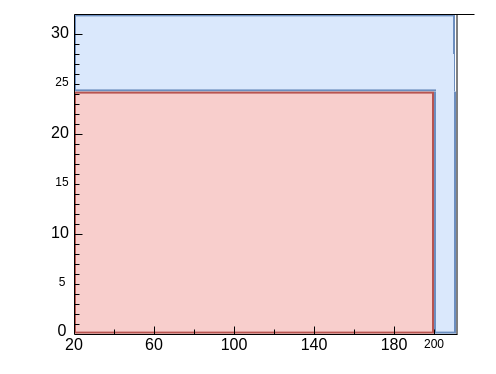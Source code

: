 <mxfile version="24.7.7">
  <diagram name="Page-1" id="2YBvvXClWsGukQMizWep">
    <mxGraphModel dx="233" dy="425" grid="1" gridSize="5" guides="1" tooltips="1" connect="1" arrows="1" fold="1" page="1" pageScale="1" pageWidth="850" pageHeight="1100" math="0" shadow="0">
      <root>
        <mxCell id="0" />
        <mxCell id="1" parent="0" />
        <mxCell id="fkxoJw_FiIvYXWFRIx9n-25" value="&lt;font style=&quot;font-size: 6px;&quot;&gt;15&lt;/font&gt;&lt;span style=&quot;color: rgba(0, 0, 0, 0); font-family: monospace; font-size: 0px; text-align: start; text-wrap: nowrap;&quot;&gt;%3CmxGraphModel%3E%3Croot%3E%3CmxCell%20id%3D%220%22%2F%3E%3CmxCell%20id%3D%221%22%20parent%3D%220%22%2F%3E%3CmxCell%20id%3D%222%22%20value%3D%22%26lt%3Bfont%20style%3D%26quot%3Bfont-size%3A%204px%3B%26quot%3B%26gt%3B12%26lt%3B%2Ffont%26gt%3B%22%20style%3D%22text%3Bhtml%3D1%3Balign%3Dcenter%3BverticalAlign%3Dmiddle%3BwhiteSpace%3Dwrap%3Brounded%3D0%3B%22%20vertex%3D%221%22%20parent%3D%221%22%3E%3CmxGeometry%20x%3D%22404%22%20y%3D%22402%22%20width%3D%2260%22%20height%3D%2230%22%20as%3D%22geometry%22%2F%3E%3C%2FmxCell%3E%3C%2Froot%3E%3C%2FmxGraphModel%3E&lt;/span&gt;&lt;span style=&quot;color: rgba(0, 0, 0, 0); font-family: monospace; font-size: 0px; text-align: start; text-wrap: nowrap;&quot;&gt;%3CmxGraphModel%3E%3Croot%3E%3CmxCell%20id%3D%220%22%2F%3E%3CmxCell%20id%3D%221%22%20parent%3D%220%22%2F%3E%3CmxCell%20id%3D%222%22%20value%3D%22%26lt%3Bfont%20style%3D%26quot%3Bfont-size%3A%204px%3B%26quot%3B%26gt%3B12%26lt%3B%2Ffont%26gt%3B%22%20style%3D%22text%3Bhtml%3D1%3Balign%3Dcenter%3BverticalAlign%3Dmiddle%3BwhiteSpace%3Dwrap%3Brounded%3D0%3B%22%20vertex%3D%221%22%20parent%3D%221%22%3E%3CmxGeometry%20x%3D%22404%22%20y%3D%22402%22%20width%3D%2260%22%20height%3D%2230%22%20as%3D%22geometry%22%2F%3E%3C%2FmxCell%3E%3C%2Froot%3E%3C%2FmxGraphModel%3E&lt;/span&gt;" style="text;html=1;align=center;verticalAlign=middle;whiteSpace=wrap;rounded=0;" vertex="1" parent="1">
          <mxGeometry x="404" y="387" width="60" height="30" as="geometry" />
        </mxCell>
        <mxCell id="fkxoJw_FiIvYXWFRIx9n-4" value="&lt;font style=&quot;font-size: 8px;&quot;&gt;20&lt;/font&gt;" style="text;html=1;align=center;verticalAlign=middle;whiteSpace=wrap;rounded=0;" vertex="1" parent="1">
          <mxGeometry x="403" y="363" width="60" height="30" as="geometry" />
        </mxCell>
        <mxCell id="fkxoJw_FiIvYXWFRIx9n-3" value="&lt;font style=&quot;font-size: 8px;&quot;&gt;10&lt;/font&gt;" style="text;html=1;align=center;verticalAlign=middle;whiteSpace=wrap;rounded=0;" vertex="1" parent="1">
          <mxGeometry x="403" y="413" width="60" height="30" as="geometry" />
        </mxCell>
        <mxCell id="GQAdlAE5HYUgt-AYLH03-14" value="&lt;font style=&quot;font-size: 6px;&quot;&gt;200&lt;/font&gt;" style="text;html=1;align=center;verticalAlign=middle;whiteSpace=wrap;rounded=0;" parent="1" vertex="1">
          <mxGeometry x="589.9" y="468" width="60" height="30" as="geometry" />
        </mxCell>
        <mxCell id="xvQEQHH_XLuV9ZaB941X-30" value="" style="rounded=0;whiteSpace=wrap;html=1;fillColor=#dae8fc;strokeColor=#6c8ebf;" parent="1" vertex="1">
          <mxGeometry x="620.5" y="359.3" width="10" height="120" as="geometry" />
        </mxCell>
        <mxCell id="xvQEQHH_XLuV9ZaB941X-29" value="" style="rounded=0;whiteSpace=wrap;html=1;fillColor=#dae8fc;strokeColor=#6c8ebf;" parent="1" vertex="1">
          <mxGeometry x="440.5" y="320.7" width="189.5" height="37.5" as="geometry" />
        </mxCell>
        <mxCell id="xvQEQHH_XLuV9ZaB941X-28" value="" style="rounded=0;whiteSpace=wrap;html=1;fillColor=#f8cecc;strokeColor=#b85450;" parent="1" vertex="1">
          <mxGeometry x="440.5" y="359.3" width="179" height="120" as="geometry" />
        </mxCell>
        <mxCell id="xvQEQHH_XLuV9ZaB941X-1" value="" style="endArrow=none;html=1;rounded=0;strokeWidth=0.5;" parent="1" edge="1">
          <mxGeometry width="50" height="50" relative="1" as="geometry">
            <mxPoint x="440" y="480" as="sourcePoint" />
            <mxPoint x="631.5" y="480" as="targetPoint" />
          </mxGeometry>
        </mxCell>
        <mxCell id="xvQEQHH_XLuV9ZaB941X-2" value="" style="endArrow=none;html=1;rounded=0;strokeWidth=0.5;" parent="1" edge="1">
          <mxGeometry width="50" height="50" relative="1" as="geometry">
            <mxPoint x="440" y="480" as="sourcePoint" />
            <mxPoint x="440" y="320" as="targetPoint" />
          </mxGeometry>
        </mxCell>
        <mxCell id="xvQEQHH_XLuV9ZaB941X-3" value="" style="endArrow=none;html=1;rounded=0;strokeWidth=0.5;" parent="1" edge="1">
          <mxGeometry width="50" height="50" relative="1" as="geometry">
            <mxPoint x="440" y="320" as="sourcePoint" />
            <mxPoint x="640" y="320" as="targetPoint" />
          </mxGeometry>
        </mxCell>
        <mxCell id="xvQEQHH_XLuV9ZaB941X-4" value="" style="endArrow=none;html=1;rounded=0;strokeWidth=0.5;" parent="1" edge="1">
          <mxGeometry width="50" height="50" relative="1" as="geometry">
            <mxPoint x="631.25" y="480" as="sourcePoint" />
            <mxPoint x="631.25" y="320" as="targetPoint" />
          </mxGeometry>
        </mxCell>
        <mxCell id="xvQEQHH_XLuV9ZaB941X-5" value="" style="endArrow=none;html=1;rounded=0;strokeWidth=0.5;arcSize=20;" parent="1" edge="1">
          <mxGeometry width="50" height="50" relative="1" as="geometry">
            <mxPoint x="460" y="480" as="sourcePoint" />
            <mxPoint x="460" y="477.5" as="targetPoint" />
          </mxGeometry>
        </mxCell>
        <mxCell id="xvQEQHH_XLuV9ZaB941X-6" value="" style="endArrow=none;html=1;rounded=0;strokeWidth=0.5;arcSize=20;" parent="1" edge="1">
          <mxGeometry width="50" height="50" relative="1" as="geometry">
            <mxPoint x="480" y="480" as="sourcePoint" />
            <mxPoint x="480" y="476" as="targetPoint" />
          </mxGeometry>
        </mxCell>
        <mxCell id="xvQEQHH_XLuV9ZaB941X-8" value="" style="endArrow=none;html=1;rounded=0;strokeWidth=0.5;arcSize=20;" parent="1" edge="1">
          <mxGeometry width="50" height="50" relative="1" as="geometry">
            <mxPoint x="500" y="480" as="sourcePoint" />
            <mxPoint x="500" y="477.5" as="targetPoint" />
          </mxGeometry>
        </mxCell>
        <mxCell id="xvQEQHH_XLuV9ZaB941X-10" value="" style="endArrow=none;html=1;rounded=0;strokeWidth=0.5;arcSize=20;" parent="1" edge="1">
          <mxGeometry width="50" height="50" relative="1" as="geometry">
            <mxPoint x="560" y="480" as="sourcePoint" />
            <mxPoint x="560" y="476" as="targetPoint" />
          </mxGeometry>
        </mxCell>
        <mxCell id="xvQEQHH_XLuV9ZaB941X-11" value="" style="endArrow=none;html=1;rounded=0;strokeWidth=0.5;arcSize=20;" parent="1" edge="1">
          <mxGeometry width="50" height="50" relative="1" as="geometry">
            <mxPoint x="520" y="480" as="sourcePoint" />
            <mxPoint x="520" y="476" as="targetPoint" />
          </mxGeometry>
        </mxCell>
        <mxCell id="xvQEQHH_XLuV9ZaB941X-12" value="" style="endArrow=none;html=1;rounded=0;strokeWidth=0.5;arcSize=20;" parent="1" edge="1">
          <mxGeometry width="50" height="50" relative="1" as="geometry">
            <mxPoint x="600" y="480" as="sourcePoint" />
            <mxPoint x="600" y="476" as="targetPoint" />
          </mxGeometry>
        </mxCell>
        <mxCell id="xvQEQHH_XLuV9ZaB941X-15" value="" style="endArrow=none;html=1;rounded=0;strokeWidth=0.5;arcSize=20;" parent="1" edge="1">
          <mxGeometry width="50" height="50" relative="1" as="geometry">
            <mxPoint x="540" y="480" as="sourcePoint" />
            <mxPoint x="540" y="477.5" as="targetPoint" />
          </mxGeometry>
        </mxCell>
        <mxCell id="xvQEQHH_XLuV9ZaB941X-16" value="" style="endArrow=none;html=1;rounded=0;strokeWidth=0.5;arcSize=20;" parent="1" edge="1">
          <mxGeometry width="50" height="50" relative="1" as="geometry">
            <mxPoint x="580" y="480" as="sourcePoint" />
            <mxPoint x="580" y="477.5" as="targetPoint" />
          </mxGeometry>
        </mxCell>
        <mxCell id="xvQEQHH_XLuV9ZaB941X-17" value="" style="endArrow=none;html=1;rounded=0;strokeWidth=0.5;arcSize=20;" parent="1" edge="1">
          <mxGeometry width="50" height="50" relative="1" as="geometry">
            <mxPoint x="620" y="480" as="sourcePoint" />
            <mxPoint x="620" y="477.5" as="targetPoint" />
          </mxGeometry>
        </mxCell>
        <mxCell id="xvQEQHH_XLuV9ZaB941X-21" value="" style="endArrow=none;html=1;rounded=0;strokeWidth=0.5;arcSize=20;" parent="1" edge="1">
          <mxGeometry width="50" height="50" relative="1" as="geometry">
            <mxPoint x="444" y="430" as="sourcePoint" />
            <mxPoint x="440" y="430" as="targetPoint" />
          </mxGeometry>
        </mxCell>
        <mxCell id="xvQEQHH_XLuV9ZaB941X-26" value="" style="endArrow=none;html=1;rounded=0;strokeWidth=0.5;arcSize=20;" parent="1" edge="1">
          <mxGeometry width="50" height="50" relative="1" as="geometry">
            <mxPoint x="444" y="380" as="sourcePoint" />
            <mxPoint x="440" y="380" as="targetPoint" />
          </mxGeometry>
        </mxCell>
        <mxCell id="xvQEQHH_XLuV9ZaB941X-27" value="" style="endArrow=none;html=1;rounded=0;strokeWidth=0.5;arcSize=20;" parent="1" edge="1">
          <mxGeometry width="50" height="50" relative="1" as="geometry">
            <mxPoint x="440" y="340" as="sourcePoint" />
            <mxPoint x="442.5" y="340" as="targetPoint" />
          </mxGeometry>
        </mxCell>
        <mxCell id="xvQEQHH_XLuV9ZaB941X-31" value="" style="rounded=0;whiteSpace=wrap;html=1;fillColor=#dae8fc;strokeColor=none;" parent="1" vertex="1">
          <mxGeometry x="621" y="340" width="9" height="61" as="geometry" />
        </mxCell>
        <mxCell id="GQAdlAE5HYUgt-AYLH03-1" value="&lt;font style=&quot;font-size: 8px;&quot;&gt;20&lt;/font&gt;" style="text;html=1;align=center;verticalAlign=middle;whiteSpace=wrap;rounded=0;" parent="1" vertex="1">
          <mxGeometry x="410" y="469" width="60" height="30" as="geometry" />
        </mxCell>
        <mxCell id="GQAdlAE5HYUgt-AYLH03-2" value="&lt;font style=&quot;font-size: 8px;&quot;&gt;60&lt;/font&gt;" style="text;html=1;align=center;verticalAlign=middle;whiteSpace=wrap;rounded=0;" parent="1" vertex="1">
          <mxGeometry x="450" y="469" width="60" height="30" as="geometry" />
        </mxCell>
        <mxCell id="GQAdlAE5HYUgt-AYLH03-3" value="&lt;font style=&quot;font-size: 8px;&quot;&gt;100&lt;/font&gt;" style="text;html=1;align=center;verticalAlign=middle;whiteSpace=wrap;rounded=0;" parent="1" vertex="1">
          <mxGeometry x="490" y="469" width="60" height="30" as="geometry" />
        </mxCell>
        <mxCell id="GQAdlAE5HYUgt-AYLH03-4" value="&lt;font style=&quot;font-size: 8px;&quot;&gt;140&lt;/font&gt;" style="text;html=1;align=center;verticalAlign=middle;whiteSpace=wrap;rounded=0;" parent="1" vertex="1">
          <mxGeometry x="529.9" y="469" width="60" height="30" as="geometry" />
        </mxCell>
        <mxCell id="GQAdlAE5HYUgt-AYLH03-5" value="&lt;font style=&quot;font-size: 8px;&quot;&gt;180&lt;/font&gt;" style="text;html=1;align=center;verticalAlign=middle;whiteSpace=wrap;rounded=0;" parent="1" vertex="1">
          <mxGeometry x="570" y="469" width="60" height="30" as="geometry" />
        </mxCell>
        <mxCell id="GQAdlAE5HYUgt-AYLH03-8" value="&lt;font style=&quot;font-size: 8px;&quot;&gt;0&lt;/font&gt;" style="text;html=1;align=center;verticalAlign=middle;whiteSpace=wrap;rounded=0;" parent="1" vertex="1">
          <mxGeometry x="404" y="462" width="60" height="30" as="geometry" />
        </mxCell>
        <mxCell id="fkxoJw_FiIvYXWFRIx9n-5" value="&lt;font style=&quot;font-size: 8px;&quot;&gt;30&lt;/font&gt;" style="text;html=1;align=center;verticalAlign=middle;whiteSpace=wrap;rounded=0;" vertex="1" parent="1">
          <mxGeometry x="403" y="313" width="60" height="30" as="geometry" />
        </mxCell>
        <mxCell id="fkxoJw_FiIvYXWFRIx9n-6" value="" style="endArrow=none;html=1;rounded=0;strokeWidth=0.5;arcSize=20;" edge="1" parent="1">
          <mxGeometry width="50" height="50" relative="1" as="geometry">
            <mxPoint x="440" y="405" as="sourcePoint" />
            <mxPoint x="442.5" y="405" as="targetPoint" />
          </mxGeometry>
        </mxCell>
        <mxCell id="fkxoJw_FiIvYXWFRIx9n-7" value="" style="endArrow=none;html=1;rounded=0;strokeWidth=0.5;arcSize=20;" edge="1" parent="1">
          <mxGeometry width="50" height="50" relative="1" as="geometry">
            <mxPoint x="440" y="410" as="sourcePoint" />
            <mxPoint x="442.5" y="410" as="targetPoint" />
          </mxGeometry>
        </mxCell>
        <mxCell id="fkxoJw_FiIvYXWFRIx9n-8" value="" style="endArrow=none;html=1;rounded=0;strokeWidth=0.5;arcSize=20;" edge="1" parent="1">
          <mxGeometry width="50" height="50" relative="1" as="geometry">
            <mxPoint x="440" y="415" as="sourcePoint" />
            <mxPoint x="442.5" y="415" as="targetPoint" />
          </mxGeometry>
        </mxCell>
        <mxCell id="fkxoJw_FiIvYXWFRIx9n-9" value="" style="endArrow=none;html=1;rounded=0;strokeWidth=0.5;arcSize=20;" edge="1" parent="1">
          <mxGeometry width="50" height="50" relative="1" as="geometry">
            <mxPoint x="440" y="420" as="sourcePoint" />
            <mxPoint x="442.5" y="420" as="targetPoint" />
          </mxGeometry>
        </mxCell>
        <mxCell id="fkxoJw_FiIvYXWFRIx9n-10" value="" style="endArrow=none;html=1;rounded=0;strokeWidth=0.5;arcSize=20;" edge="1" parent="1">
          <mxGeometry width="50" height="50" relative="1" as="geometry">
            <mxPoint x="440" y="425" as="sourcePoint" />
            <mxPoint x="442.5" y="425" as="targetPoint" />
          </mxGeometry>
        </mxCell>
        <mxCell id="fkxoJw_FiIvYXWFRIx9n-11" value="" style="endArrow=none;html=1;rounded=0;strokeWidth=0.5;arcSize=20;" edge="1" parent="1">
          <mxGeometry width="50" height="50" relative="1" as="geometry">
            <mxPoint x="440" y="385" as="sourcePoint" />
            <mxPoint x="442.5" y="385" as="targetPoint" />
          </mxGeometry>
        </mxCell>
        <mxCell id="fkxoJw_FiIvYXWFRIx9n-12" value="" style="endArrow=none;html=1;rounded=0;strokeWidth=0.5;arcSize=20;" edge="1" parent="1">
          <mxGeometry width="50" height="50" relative="1" as="geometry">
            <mxPoint x="440" y="390" as="sourcePoint" />
            <mxPoint x="442.5" y="390" as="targetPoint" />
          </mxGeometry>
        </mxCell>
        <mxCell id="fkxoJw_FiIvYXWFRIx9n-13" value="" style="endArrow=none;html=1;rounded=0;strokeWidth=0.5;arcSize=20;" edge="1" parent="1">
          <mxGeometry width="50" height="50" relative="1" as="geometry">
            <mxPoint x="440" y="395" as="sourcePoint" />
            <mxPoint x="442.5" y="395" as="targetPoint" />
          </mxGeometry>
        </mxCell>
        <mxCell id="fkxoJw_FiIvYXWFRIx9n-14" value="" style="endArrow=none;html=1;rounded=0;strokeWidth=0.5;arcSize=20;" edge="1" parent="1">
          <mxGeometry width="50" height="50" relative="1" as="geometry">
            <mxPoint x="440" y="400" as="sourcePoint" />
            <mxPoint x="442.5" y="400" as="targetPoint" />
          </mxGeometry>
        </mxCell>
        <mxCell id="fkxoJw_FiIvYXWFRIx9n-15" value="" style="endArrow=none;html=1;rounded=0;strokeWidth=0.5;arcSize=20;" edge="1" parent="1">
          <mxGeometry width="50" height="50" relative="1" as="geometry">
            <mxPoint x="440" y="455" as="sourcePoint" />
            <mxPoint x="442.5" y="455" as="targetPoint" />
          </mxGeometry>
        </mxCell>
        <mxCell id="fkxoJw_FiIvYXWFRIx9n-16" value="" style="endArrow=none;html=1;rounded=0;strokeWidth=0.5;arcSize=20;" edge="1" parent="1">
          <mxGeometry width="50" height="50" relative="1" as="geometry">
            <mxPoint x="440" y="460" as="sourcePoint" />
            <mxPoint x="442.5" y="460" as="targetPoint" />
          </mxGeometry>
        </mxCell>
        <mxCell id="fkxoJw_FiIvYXWFRIx9n-17" value="" style="endArrow=none;html=1;rounded=0;strokeWidth=0.5;arcSize=20;" edge="1" parent="1">
          <mxGeometry width="50" height="50" relative="1" as="geometry">
            <mxPoint x="440" y="465" as="sourcePoint" />
            <mxPoint x="442.5" y="465" as="targetPoint" />
          </mxGeometry>
        </mxCell>
        <mxCell id="fkxoJw_FiIvYXWFRIx9n-18" value="" style="endArrow=none;html=1;rounded=0;strokeWidth=0.5;arcSize=20;" edge="1" parent="1">
          <mxGeometry width="50" height="50" relative="1" as="geometry">
            <mxPoint x="440" y="470" as="sourcePoint" />
            <mxPoint x="442.5" y="470" as="targetPoint" />
          </mxGeometry>
        </mxCell>
        <mxCell id="fkxoJw_FiIvYXWFRIx9n-19" value="" style="endArrow=none;html=1;rounded=0;strokeWidth=0.5;arcSize=20;" edge="1" parent="1">
          <mxGeometry width="50" height="50" relative="1" as="geometry">
            <mxPoint x="440" y="475" as="sourcePoint" />
            <mxPoint x="442.5" y="475" as="targetPoint" />
          </mxGeometry>
        </mxCell>
        <mxCell id="fkxoJw_FiIvYXWFRIx9n-20" value="" style="endArrow=none;html=1;rounded=0;strokeWidth=0.5;arcSize=20;" edge="1" parent="1">
          <mxGeometry width="50" height="50" relative="1" as="geometry">
            <mxPoint x="440" y="435" as="sourcePoint" />
            <mxPoint x="442.5" y="435" as="targetPoint" />
          </mxGeometry>
        </mxCell>
        <mxCell id="fkxoJw_FiIvYXWFRIx9n-21" value="" style="endArrow=none;html=1;rounded=0;strokeWidth=0.5;arcSize=20;" edge="1" parent="1">
          <mxGeometry width="50" height="50" relative="1" as="geometry">
            <mxPoint x="440" y="440" as="sourcePoint" />
            <mxPoint x="442.5" y="440" as="targetPoint" />
          </mxGeometry>
        </mxCell>
        <mxCell id="fkxoJw_FiIvYXWFRIx9n-22" value="" style="endArrow=none;html=1;rounded=0;strokeWidth=0.5;arcSize=20;" edge="1" parent="1">
          <mxGeometry width="50" height="50" relative="1" as="geometry">
            <mxPoint x="440" y="445" as="sourcePoint" />
            <mxPoint x="442.5" y="445" as="targetPoint" />
          </mxGeometry>
        </mxCell>
        <mxCell id="fkxoJw_FiIvYXWFRIx9n-23" value="" style="endArrow=none;html=1;rounded=0;strokeWidth=0.5;arcSize=20;" edge="1" parent="1">
          <mxGeometry width="50" height="50" relative="1" as="geometry">
            <mxPoint x="440" y="450" as="sourcePoint" />
            <mxPoint x="442.5" y="450" as="targetPoint" />
          </mxGeometry>
        </mxCell>
        <mxCell id="fkxoJw_FiIvYXWFRIx9n-27" value="&lt;span style=&quot;font-size: 6px;&quot;&gt;5&lt;/span&gt;" style="text;html=1;align=center;verticalAlign=middle;whiteSpace=wrap;rounded=0;" vertex="1" parent="1">
          <mxGeometry x="404" y="437" width="60" height="30" as="geometry" />
        </mxCell>
        <mxCell id="fkxoJw_FiIvYXWFRIx9n-28" value="" style="endArrow=none;html=1;rounded=0;strokeWidth=0.5;arcSize=20;" edge="1" parent="1">
          <mxGeometry width="50" height="50" relative="1" as="geometry">
            <mxPoint x="440" y="355" as="sourcePoint" />
            <mxPoint x="442.5" y="355" as="targetPoint" />
          </mxGeometry>
        </mxCell>
        <mxCell id="fkxoJw_FiIvYXWFRIx9n-29" value="" style="endArrow=none;html=1;rounded=0;strokeWidth=0.5;arcSize=20;" edge="1" parent="1">
          <mxGeometry width="50" height="50" relative="1" as="geometry">
            <mxPoint x="440" y="360" as="sourcePoint" />
            <mxPoint x="442.5" y="360" as="targetPoint" />
          </mxGeometry>
        </mxCell>
        <mxCell id="fkxoJw_FiIvYXWFRIx9n-30" value="" style="endArrow=none;html=1;rounded=0;strokeWidth=0.5;arcSize=20;" edge="1" parent="1">
          <mxGeometry width="50" height="50" relative="1" as="geometry">
            <mxPoint x="440" y="365" as="sourcePoint" />
            <mxPoint x="442.5" y="365" as="targetPoint" />
          </mxGeometry>
        </mxCell>
        <mxCell id="fkxoJw_FiIvYXWFRIx9n-31" value="" style="endArrow=none;html=1;rounded=0;strokeWidth=0.5;arcSize=20;" edge="1" parent="1">
          <mxGeometry width="50" height="50" relative="1" as="geometry">
            <mxPoint x="440" y="370" as="sourcePoint" />
            <mxPoint x="442.5" y="370" as="targetPoint" />
          </mxGeometry>
        </mxCell>
        <mxCell id="fkxoJw_FiIvYXWFRIx9n-32" value="" style="endArrow=none;html=1;rounded=0;strokeWidth=0.5;arcSize=20;" edge="1" parent="1">
          <mxGeometry width="50" height="50" relative="1" as="geometry">
            <mxPoint x="440" y="375" as="sourcePoint" />
            <mxPoint x="442.5" y="375" as="targetPoint" />
          </mxGeometry>
        </mxCell>
        <mxCell id="fkxoJw_FiIvYXWFRIx9n-33" value="" style="endArrow=none;html=1;rounded=0;strokeWidth=0.5;arcSize=20;" edge="1" parent="1">
          <mxGeometry width="50" height="50" relative="1" as="geometry">
            <mxPoint x="440" y="335" as="sourcePoint" />
            <mxPoint x="442.5" y="335" as="targetPoint" />
          </mxGeometry>
        </mxCell>
        <mxCell id="fkxoJw_FiIvYXWFRIx9n-35" value="" style="endArrow=none;html=1;rounded=0;strokeWidth=0.5;arcSize=20;" edge="1" parent="1">
          <mxGeometry width="50" height="50" relative="1" as="geometry">
            <mxPoint x="440" y="345" as="sourcePoint" />
            <mxPoint x="442.5" y="345" as="targetPoint" />
          </mxGeometry>
        </mxCell>
        <mxCell id="fkxoJw_FiIvYXWFRIx9n-36" value="" style="endArrow=none;html=1;rounded=0;strokeWidth=0.5;arcSize=20;" edge="1" parent="1">
          <mxGeometry width="50" height="50" relative="1" as="geometry">
            <mxPoint x="440" y="350" as="sourcePoint" />
            <mxPoint x="442.5" y="350" as="targetPoint" />
          </mxGeometry>
        </mxCell>
        <mxCell id="fkxoJw_FiIvYXWFRIx9n-37" value="&lt;span style=&quot;font-size: 6px;&quot;&gt;25&lt;/span&gt;" style="text;html=1;align=center;verticalAlign=middle;whiteSpace=wrap;rounded=0;" vertex="1" parent="1">
          <mxGeometry x="404" y="337" width="60" height="30" as="geometry" />
        </mxCell>
        <mxCell id="fkxoJw_FiIvYXWFRIx9n-38" value="" style="endArrow=none;html=1;rounded=0;strokeWidth=0.5;arcSize=20;" edge="1" parent="1">
          <mxGeometry width="50" height="50" relative="1" as="geometry">
            <mxPoint x="444" y="330" as="sourcePoint" />
            <mxPoint x="440" y="330" as="targetPoint" />
          </mxGeometry>
        </mxCell>
      </root>
    </mxGraphModel>
  </diagram>
</mxfile>
